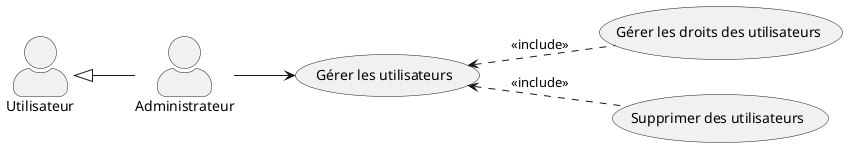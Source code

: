 @startuml
skinparam actorStyle awesome
left to right direction

'Utilisateurs
:Utilisateur: as user
:Administrateur: as admin

'Cas d'utilisation
(Gérer les utilisateurs) as uc_manage_users
(Gérer les droits des utilisateurs) as uc_manage_users_rights
(Supprimer des utilisateurs) as uc_delete_users

user <|-- admin

admin --> uc_manage_users

uc_manage_users<..uc_manage_users_rights:<<include>>
uc_manage_users<..uc_delete_users:<<include>>

@enduml